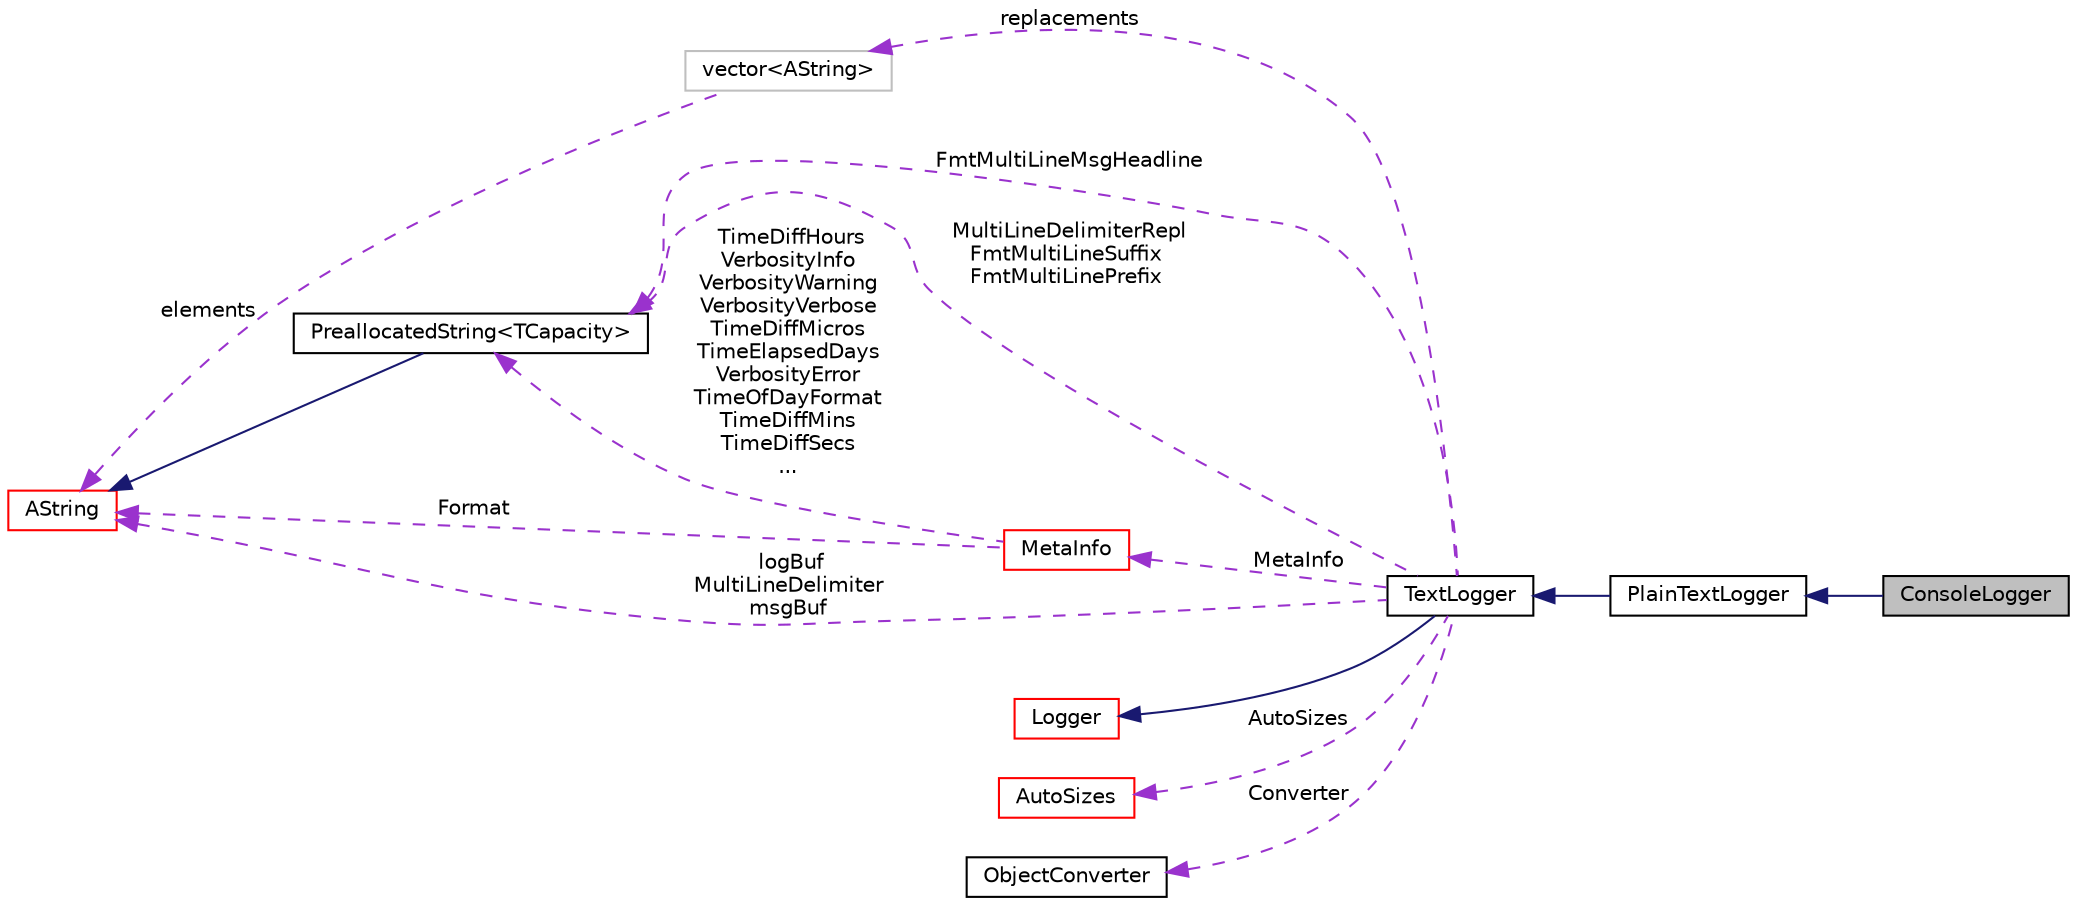 digraph "ConsoleLogger"
{
  edge [fontname="Helvetica",fontsize="10",labelfontname="Helvetica",labelfontsize="10"];
  node [fontname="Helvetica",fontsize="10",shape=record];
  rankdir="LR";
  Node7 [label="ConsoleLogger",height=0.2,width=0.4,color="black", fillcolor="grey75", style="filled", fontcolor="black"];
  Node26 [label="vector\<AString\>",height=0.2,width=0.4,color="grey75", fillcolor="white", style="filled"];
  Node19 [label="PreallocatedString\<TCapacity\>",height=0.2,width=0.4,color="black", fillcolor="white", style="filled",URL="$classaworx_1_1lib_1_1strings_1_1PreallocatedString.html"];
  Node8 -> Node7 [dir="back",color="midnightblue",fontsize="10",style="solid",fontname="Helvetica"];
  Node9 -> Node8 [dir="back",color="midnightblue",fontsize="10",style="solid",fontname="Helvetica"];
  Node10 -> Node9 [dir="back",color="midnightblue",fontsize="10",style="solid",fontname="Helvetica"];
  Node19 -> Node9 [dir="back",color="darkorchid3",fontsize="10",style="dashed",label=" FmtMultiLineMsgHeadline" ,fontname="Helvetica"];
  Node19 -> Node9 [dir="back",color="darkorchid3",fontsize="10",style="dashed",label=" MultiLineDelimiterRepl\nFmtMultiLineSuffix\nFmtMultiLinePrefix" ,fontname="Helvetica"];
  Node19 -> Node28 [dir="back",color="darkorchid3",fontsize="10",style="dashed",label=" TimeDiffHours\nVerbosityInfo\nVerbosityWarning\nVerbosityVerbose\nTimeDiffMicros\nTimeElapsedDays\nVerbosityError\nTimeOfDayFormat\nTimeDiffMins\nTimeDiffSecs\n..." ,fontname="Helvetica"];
  Node20 -> Node9 [dir="back",color="darkorchid3",fontsize="10",style="dashed",label=" logBuf\nMultiLineDelimiter\nmsgBuf" ,fontname="Helvetica"];
  Node20 -> Node19 [dir="back",color="midnightblue",fontsize="10",style="solid",fontname="Helvetica"];
  Node20 -> Node26 [dir="back",color="darkorchid3",fontsize="10",style="dashed",label=" elements" ,fontname="Helvetica"];
  Node20 -> Node28 [dir="back",color="darkorchid3",fontsize="10",style="dashed",label=" Format" ,fontname="Helvetica"];
  Node26 -> Node9 [dir="back",color="darkorchid3",fontsize="10",style="dashed",label=" replacements" ,fontname="Helvetica"];
  Node28 -> Node9 [dir="back",color="darkorchid3",fontsize="10",style="dashed",label=" MetaInfo" ,fontname="Helvetica"];
  Node30 -> Node9 [dir="back",color="darkorchid3",fontsize="10",style="dashed",label=" AutoSizes" ,fontname="Helvetica"];
  Node32 -> Node9 [dir="back",color="darkorchid3",fontsize="10",style="dashed",label=" Converter" ,fontname="Helvetica"];
  Node8 [label="PlainTextLogger",height=0.2,width=0.4,color="black", fillcolor="white", style="filled",URL="$classaworx_1_1lox_1_1core_1_1textlogger_1_1PlainTextLogger.html"];
  Node9 [label="TextLogger",height=0.2,width=0.4,color="black", fillcolor="white", style="filled",URL="$classaworx_1_1lox_1_1core_1_1textlogger_1_1TextLogger.html"];
  Node10 [label="Logger",height=0.2,width=0.4,color="red", fillcolor="white", style="filled",URL="$classaworx_1_1lox_1_1core_1_1Logger.html"];
  Node20 [label="AString",height=0.2,width=0.4,color="red", fillcolor="white", style="filled",URL="$classaworx_1_1lib_1_1strings_1_1AString.html"];
  Node28 [label="MetaInfo",height=0.2,width=0.4,color="red", fillcolor="white", style="filled",URL="$classaworx_1_1lox_1_1core_1_1textlogger_1_1MetaInfo.html"];
  Node30 [label="AutoSizes",height=0.2,width=0.4,color="red", fillcolor="white", style="filled",URL="$classaworx_1_1lib_1_1strings_1_1AutoSizes.html"];
  Node32 [label="ObjectConverter",height=0.2,width=0.4,color="black", fillcolor="white", style="filled",URL="$classaworx_1_1lox_1_1core_1_1textlogger_1_1ObjectConverter.html"];
}

